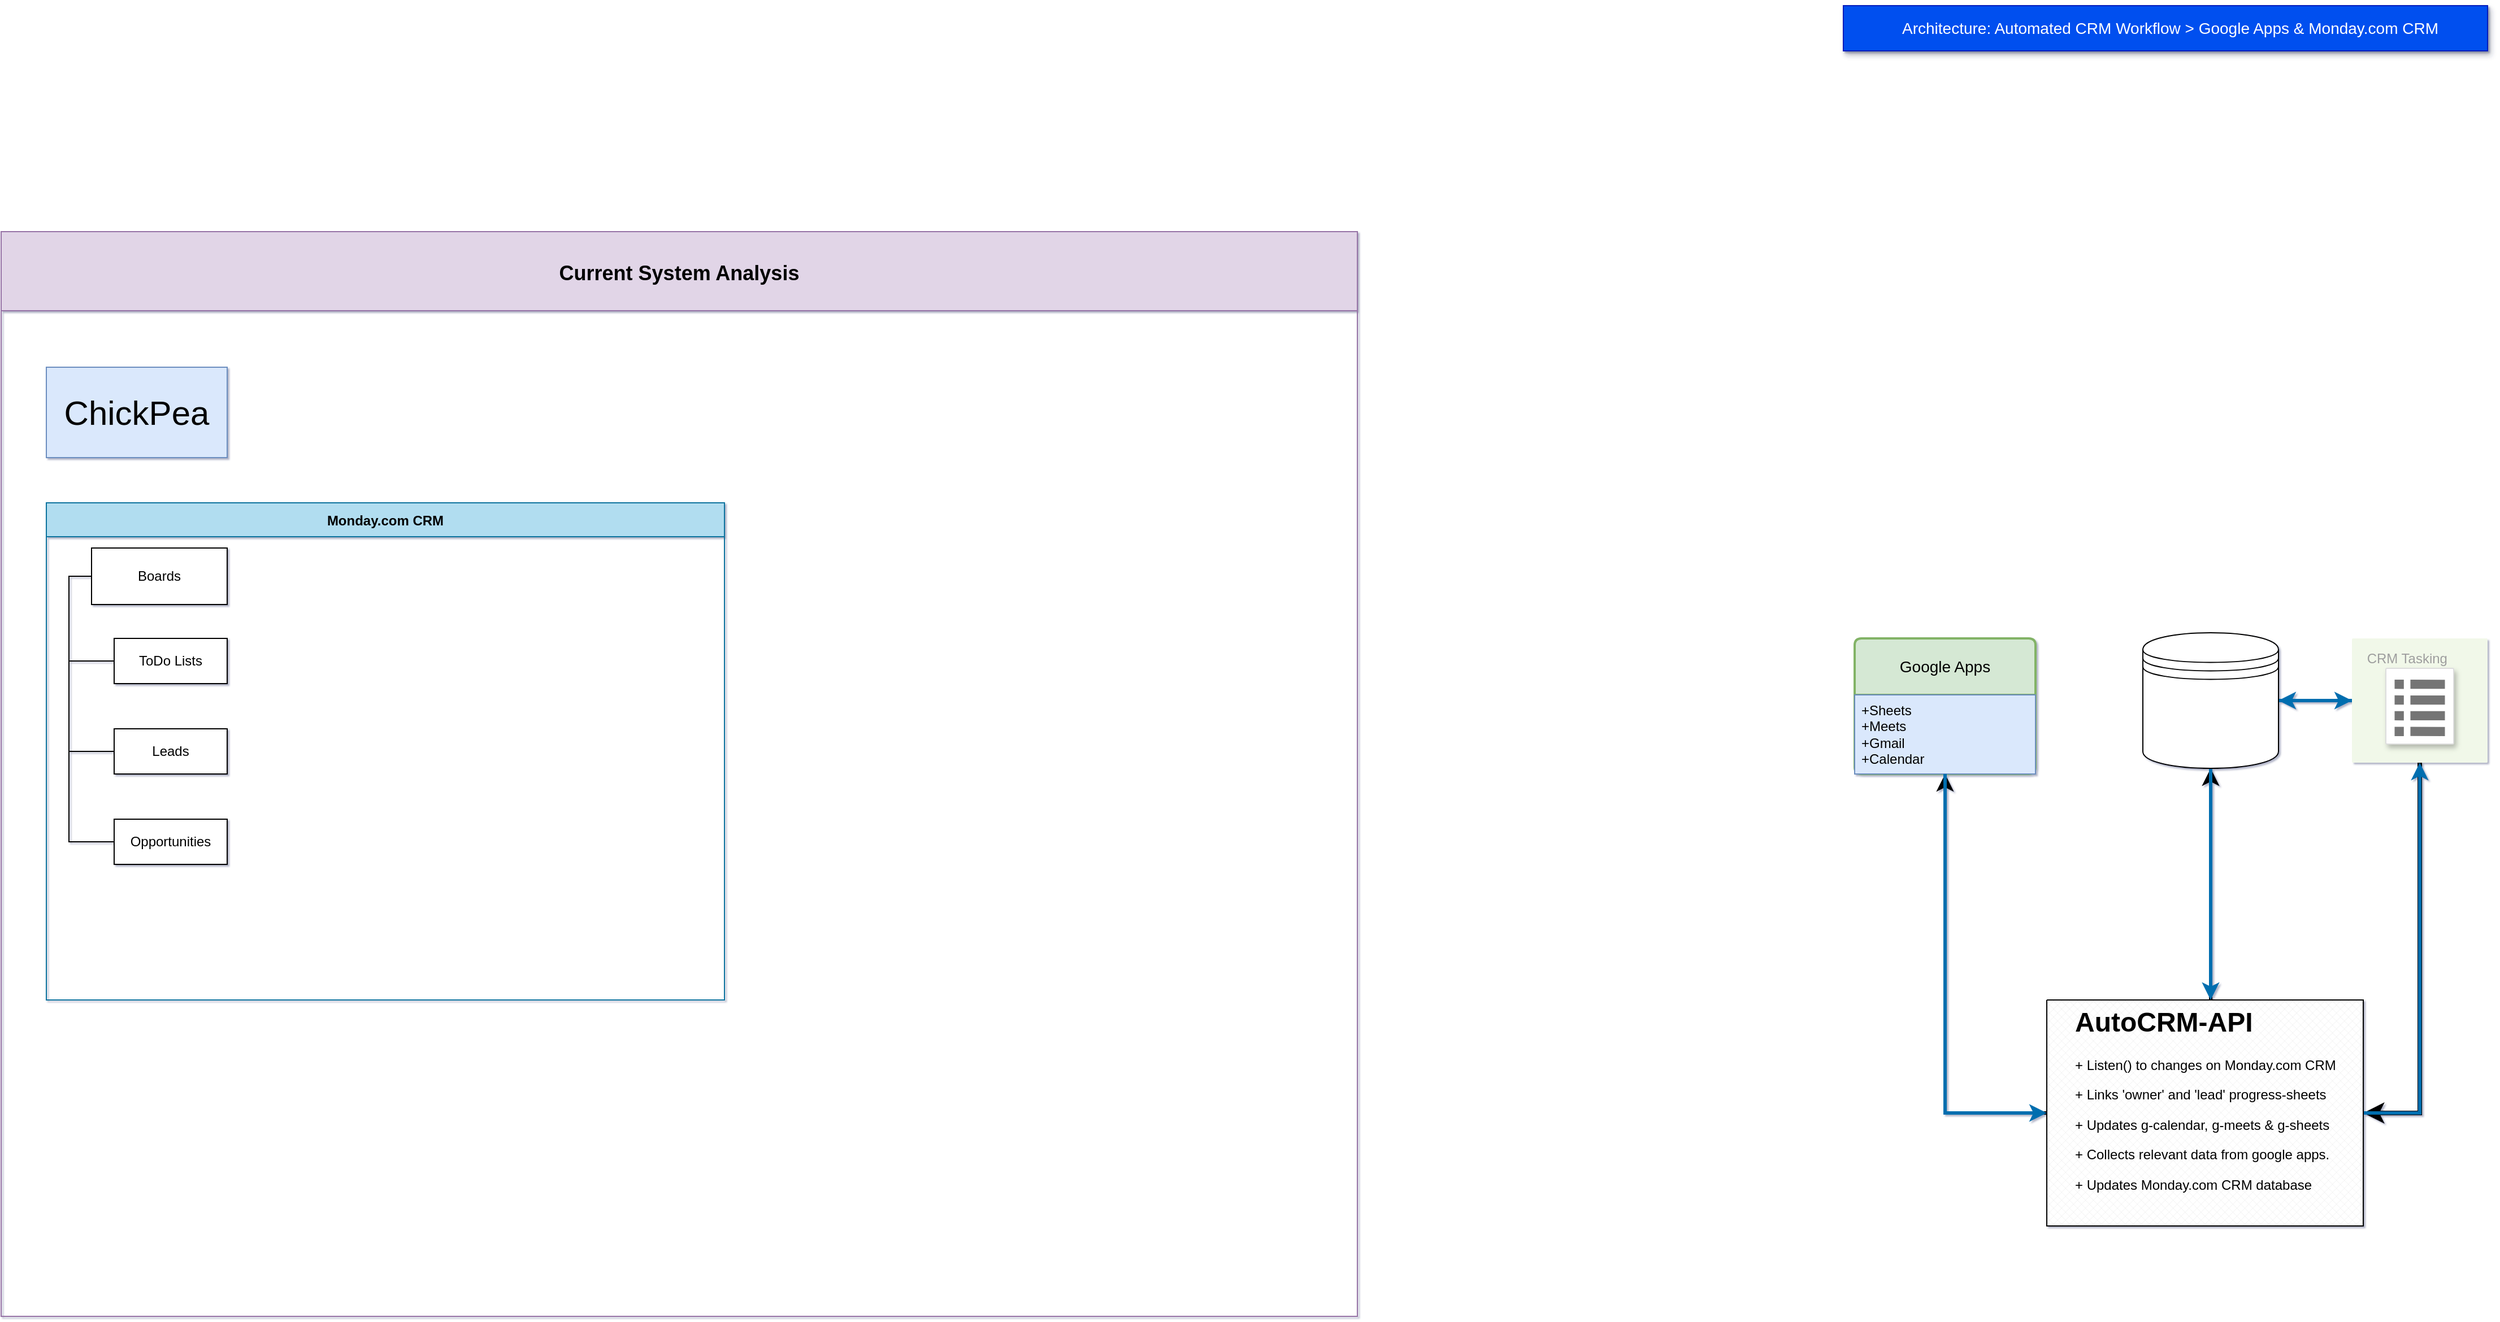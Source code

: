 <mxfile version="21.6.8" type="github">
  <diagram id="f106602c-feb2-e66a-4537-3a34d633f6aa" name="Page-1">
    <mxGraphModel dx="4750" dy="680" grid="1" gridSize="10" guides="1" tooltips="1" connect="1" arrows="1" fold="1" page="1" pageScale="1" pageWidth="3300" pageHeight="2339" background="#ffffff" math="0" shadow="1">
      <root>
        <mxCell id="0" />
        <mxCell id="1" parent="0" />
        <mxCell id="2" value="&lt;font color=&quot;#ffffff&quot;&gt;Architecture: Automated CRM Workflow &amp;gt; Google Apps &amp;amp; Monday.com CRM&lt;/font&gt;" style="fillColor=#0050ef;strokeColor=#001DBC;shadow=1;fontSize=14;align=left;spacingLeft=50;html=1;fontColor=#ffffff;" parent="1" vertex="1">
          <mxGeometry x="230" y="40" width="570" height="40" as="geometry" />
        </mxCell>
        <mxCell id="jaFNCjxHBDIDp4KI0RfO-735" style="edgeStyle=orthogonalEdgeStyle;rounded=0;orthogonalLoop=1;jettySize=auto;html=1;entryX=1;entryY=0.5;entryDx=0;entryDy=0;entryPerimeter=0;strokeWidth=4;" parent="1" source="jaFNCjxHBDIDp4KI0RfO-719" target="jaFNCjxHBDIDp4KI0RfO-730" edge="1">
          <mxGeometry relative="1" as="geometry">
            <Array as="points">
              <mxPoint x="740" y="1020" />
            </Array>
          </mxGeometry>
        </mxCell>
        <mxCell id="jaFNCjxHBDIDp4KI0RfO-743" style="edgeStyle=orthogonalEdgeStyle;rounded=0;orthogonalLoop=1;jettySize=auto;html=1;entryX=1;entryY=0.5;entryDx=0;entryDy=0;strokeWidth=3;fillColor=#1ba1e2;strokeColor=#006EAF;" parent="1" source="jaFNCjxHBDIDp4KI0RfO-719" target="jaFNCjxHBDIDp4KI0RfO-739" edge="1">
          <mxGeometry relative="1" as="geometry" />
        </mxCell>
        <mxCell id="jaFNCjxHBDIDp4KI0RfO-719" value="&amp;nbsp;CRM Tasking" style="rounded=1;absoluteArcSize=1;arcSize=2;html=1;strokeColor=none;gradientColor=none;shadow=0;dashed=0;strokeColor=none;fontSize=12;fontColor=#9E9E9E;align=left;verticalAlign=top;spacing=10;spacingTop=-4;fillColor=#F1F8E9;" parent="1" vertex="1">
          <mxGeometry x="680" y="600" width="120" height="110" as="geometry" />
        </mxCell>
        <mxCell id="jaFNCjxHBDIDp4KI0RfO-720" value="" style="strokeColor=#dddddd;fillColor=#ffffff;shadow=1;strokeWidth=1;rounded=1;absoluteArcSize=1;arcSize=2;labelPosition=center;verticalLabelPosition=middle;align=center;verticalAlign=bottom;spacingLeft=0;fontColor=#999999;fontSize=12;whiteSpace=wrap;spacingBottom=2;html=1;" parent="1" vertex="1">
          <mxGeometry x="710" y="626.5" width="60" height="67" as="geometry" />
        </mxCell>
        <mxCell id="jaFNCjxHBDIDp4KI0RfO-721" value="" style="dashed=0;connectable=0;html=1;fillColor=#757575;strokeColor=none;shape=mxgraph.gcp2.list;part=1;" parent="jaFNCjxHBDIDp4KI0RfO-720" vertex="1">
          <mxGeometry x="0.5" width="44.5" height="50" relative="1" as="geometry">
            <mxPoint x="-22.25" y="10" as="offset" />
          </mxGeometry>
        </mxCell>
        <mxCell id="jaFNCjxHBDIDp4KI0RfO-723" value="Google Apps" style="swimlane;childLayout=stackLayout;horizontal=1;startSize=50;horizontalStack=0;rounded=1;fontSize=14;fontStyle=0;strokeWidth=2;resizeParent=0;resizeLast=1;shadow=0;dashed=0;align=center;arcSize=4;whiteSpace=wrap;html=1;fillColor=#d5e8d4;strokeColor=#82b366;" parent="1" vertex="1">
          <mxGeometry x="240" y="600" width="160" height="120" as="geometry" />
        </mxCell>
        <mxCell id="jaFNCjxHBDIDp4KI0RfO-724" value="&lt;div&gt;+Sheets&lt;/div&gt;&lt;div&gt;+Meets&lt;/div&gt;&lt;div&gt;+Gmail&lt;/div&gt;&lt;div&gt;+Calendar&lt;/div&gt;&lt;div&gt;&lt;br&gt;&lt;/div&gt;" style="align=left;strokeColor=#6c8ebf;fillColor=#dae8fc;spacingLeft=4;fontSize=12;verticalAlign=top;resizable=0;rotatable=0;part=1;html=1;" parent="jaFNCjxHBDIDp4KI0RfO-723" vertex="1">
          <mxGeometry y="50" width="160" height="70" as="geometry" />
        </mxCell>
        <mxCell id="jaFNCjxHBDIDp4KI0RfO-733" style="edgeStyle=orthogonalEdgeStyle;rounded=0;orthogonalLoop=1;jettySize=auto;html=1;entryX=0.5;entryY=1;entryDx=0;entryDy=0;strokeWidth=3;fillColor=#1ba1e2;strokeColor=#006EAF;" parent="1" source="jaFNCjxHBDIDp4KI0RfO-730" target="jaFNCjxHBDIDp4KI0RfO-719" edge="1">
          <mxGeometry relative="1" as="geometry">
            <Array as="points">
              <mxPoint x="740" y="1020" />
            </Array>
          </mxGeometry>
        </mxCell>
        <mxCell id="jaFNCjxHBDIDp4KI0RfO-738" style="edgeStyle=orthogonalEdgeStyle;rounded=0;orthogonalLoop=1;jettySize=auto;html=1;entryX=0.5;entryY=1;entryDx=0;entryDy=0;strokeWidth=3;" parent="1" source="jaFNCjxHBDIDp4KI0RfO-730" target="jaFNCjxHBDIDp4KI0RfO-724" edge="1">
          <mxGeometry relative="1" as="geometry" />
        </mxCell>
        <mxCell id="jaFNCjxHBDIDp4KI0RfO-730" value="" style="verticalLabelPosition=bottom;verticalAlign=top;html=1;shape=mxgraph.basic.patternFillRect;fillStyle=diagGrid;step=5;fillStrokeWidth=0.2;fillStrokeColor=#dddddd;" parent="1" vertex="1">
          <mxGeometry x="410" y="920" width="280" height="200" as="geometry" />
        </mxCell>
        <mxCell id="jaFNCjxHBDIDp4KI0RfO-736" style="edgeStyle=orthogonalEdgeStyle;rounded=0;orthogonalLoop=1;jettySize=auto;html=1;entryX=0;entryY=0.5;entryDx=0;entryDy=0;entryPerimeter=0;strokeWidth=3;fillColor=#1ba1e2;strokeColor=#006EAF;" parent="1" source="jaFNCjxHBDIDp4KI0RfO-724" target="jaFNCjxHBDIDp4KI0RfO-730" edge="1">
          <mxGeometry relative="1" as="geometry">
            <Array as="points">
              <mxPoint x="320" y="1020" />
            </Array>
          </mxGeometry>
        </mxCell>
        <mxCell id="jaFNCjxHBDIDp4KI0RfO-740" style="edgeStyle=orthogonalEdgeStyle;rounded=0;orthogonalLoop=1;jettySize=auto;html=1;entryX=0.5;entryY=1;entryDx=0;entryDy=0;strokeWidth=3;" parent="1" source="jaFNCjxHBDIDp4KI0RfO-737" target="jaFNCjxHBDIDp4KI0RfO-739" edge="1">
          <mxGeometry relative="1" as="geometry" />
        </mxCell>
        <mxCell id="jaFNCjxHBDIDp4KI0RfO-737" value="&lt;h1&gt;AutoCRM-API&lt;/h1&gt;&lt;p&gt;+ Listen() to changes on Monday.com CRM&lt;/p&gt;&lt;p&gt;+ Links &#39;owner&#39; and &#39;lead&#39; progress-sheets&lt;/p&gt;&lt;p&gt;+ Updates g-calendar, g-meets &amp;amp; g-sheets&lt;/p&gt;&lt;p&gt;+ Collects relevant data from google apps.&lt;/p&gt;&lt;div&gt;+ Updates Monday.com CRM database&lt;br&gt;&lt;/div&gt;&lt;div&gt;&lt;br&gt;&lt;/div&gt;&lt;div&gt;&lt;br&gt;&lt;/div&gt;" style="text;html=1;strokeColor=none;fillColor=none;spacing=5;spacingTop=-20;whiteSpace=wrap;overflow=hidden;rounded=0;" parent="1" vertex="1">
          <mxGeometry x="430" y="920" width="250" height="190" as="geometry" />
        </mxCell>
        <mxCell id="jaFNCjxHBDIDp4KI0RfO-741" style="edgeStyle=orthogonalEdgeStyle;rounded=0;orthogonalLoop=1;jettySize=auto;html=1;entryX=0;entryY=0.5;entryDx=0;entryDy=0;strokeWidth=3;fillColor=#1ba1e2;strokeColor=#006EAF;" parent="1" source="jaFNCjxHBDIDp4KI0RfO-739" target="jaFNCjxHBDIDp4KI0RfO-719" edge="1">
          <mxGeometry relative="1" as="geometry" />
        </mxCell>
        <mxCell id="jaFNCjxHBDIDp4KI0RfO-744" style="edgeStyle=orthogonalEdgeStyle;rounded=0;orthogonalLoop=1;jettySize=auto;html=1;entryX=0.5;entryY=0;entryDx=0;entryDy=0;strokeWidth=3;fillColor=#1ba1e2;strokeColor=#006EAF;" parent="1" source="jaFNCjxHBDIDp4KI0RfO-739" target="jaFNCjxHBDIDp4KI0RfO-737" edge="1">
          <mxGeometry relative="1" as="geometry" />
        </mxCell>
        <mxCell id="jaFNCjxHBDIDp4KI0RfO-739" value="" style="shape=datastore;whiteSpace=wrap;html=1;" parent="1" vertex="1">
          <mxGeometry x="495" y="595" width="120" height="120" as="geometry" />
        </mxCell>
        <mxCell id="8QtS0giNclpuASFGhLsA-719" value="Current System Analysis" style="swimlane;startSize=70;fontSize=18;fillColor=#e1d5e7;strokeColor=#9673a6;" vertex="1" parent="1">
          <mxGeometry x="-1400" y="240" width="1200" height="960" as="geometry" />
        </mxCell>
        <UserObject label="&lt;font style=&quot;font-size: 30px;&quot;&gt;ChickPea&lt;/font&gt;" treeRoot="1" id="8QtS0giNclpuASFGhLsA-720">
          <mxCell style="whiteSpace=wrap;html=1;align=center;treeFolding=1;treeMoving=1;newEdgeStyle={&quot;edgeStyle&quot;:&quot;elbowEdgeStyle&quot;,&quot;startArrow&quot;:&quot;none&quot;,&quot;endArrow&quot;:&quot;none&quot;};fillColor=#dae8fc;strokeColor=#6c8ebf;" vertex="1" parent="8QtS0giNclpuASFGhLsA-719">
            <mxGeometry x="40" y="120" width="160" height="80" as="geometry" />
          </mxCell>
        </UserObject>
        <mxCell id="8QtS0giNclpuASFGhLsA-721" value="Monday.com CRM" style="swimlane;startSize=30;horizontal=1;containerType=tree;newEdgeStyle={&quot;edgeStyle&quot;:&quot;elbowEdgeStyle&quot;,&quot;startArrow&quot;:&quot;none&quot;,&quot;endArrow&quot;:&quot;none&quot;};fillColor=#b1ddf0;strokeColor=#10739e;" vertex="1" parent="1">
          <mxGeometry x="-1360" y="480" width="600" height="440" as="geometry" />
        </mxCell>
        <mxCell id="8QtS0giNclpuASFGhLsA-730" style="edgeStyle=elbowEdgeStyle;rounded=0;orthogonalLoop=1;jettySize=auto;html=1;startArrow=none;endArrow=none;entryX=0;entryY=0.5;entryDx=0;entryDy=0;exitX=0;exitY=0.5;exitDx=0;exitDy=0;" edge="1" parent="8QtS0giNclpuASFGhLsA-721" source="8QtS0giNclpuASFGhLsA-724" target="8QtS0giNclpuASFGhLsA-728">
          <mxGeometry relative="1" as="geometry">
            <mxPoint x="30" y="100" as="sourcePoint" />
            <mxPoint x="30.1" y="164.44" as="targetPoint" />
            <Array as="points">
              <mxPoint x="20" y="120" />
            </Array>
          </mxGeometry>
        </mxCell>
        <mxCell id="8QtS0giNclpuASFGhLsA-734" style="edgeStyle=elbowEdgeStyle;rounded=0;orthogonalLoop=1;jettySize=auto;html=1;startArrow=none;endArrow=none;entryX=0;entryY=0.5;entryDx=0;entryDy=0;" edge="1" parent="8QtS0giNclpuASFGhLsA-721" source="8QtS0giNclpuASFGhLsA-724" target="8QtS0giNclpuASFGhLsA-733">
          <mxGeometry relative="1" as="geometry">
            <Array as="points">
              <mxPoint x="20" y="195" />
            </Array>
          </mxGeometry>
        </mxCell>
        <UserObject label="Boards" treeRoot="1" id="8QtS0giNclpuASFGhLsA-724">
          <mxCell style="whiteSpace=wrap;html=1;align=center;treeFolding=1;treeMoving=1;newEdgeStyle={&quot;edgeStyle&quot;:&quot;elbowEdgeStyle&quot;,&quot;startArrow&quot;:&quot;none&quot;,&quot;endArrow&quot;:&quot;none&quot;};" vertex="1" parent="8QtS0giNclpuASFGhLsA-721">
            <mxGeometry x="40" y="40" width="120" height="50" as="geometry" />
          </mxCell>
        </UserObject>
        <mxCell id="8QtS0giNclpuASFGhLsA-731" style="edgeStyle=elbowEdgeStyle;rounded=0;orthogonalLoop=1;jettySize=auto;html=1;startArrow=none;endArrow=none;entryX=0;entryY=0.5;entryDx=0;entryDy=0;" edge="1" parent="8QtS0giNclpuASFGhLsA-721" source="8QtS0giNclpuASFGhLsA-727" target="8QtS0giNclpuASFGhLsA-724">
          <mxGeometry relative="1" as="geometry">
            <Array as="points">
              <mxPoint x="20" y="150" />
            </Array>
          </mxGeometry>
        </mxCell>
        <mxCell id="8QtS0giNclpuASFGhLsA-727" value="Leads" style="whiteSpace=wrap;html=1;align=center;verticalAlign=middle;treeFolding=1;treeMoving=1;newEdgeStyle={&quot;edgeStyle&quot;:&quot;elbowEdgeStyle&quot;,&quot;startArrow&quot;:&quot;none&quot;,&quot;endArrow&quot;:&quot;none&quot;};" vertex="1" parent="8QtS0giNclpuASFGhLsA-721">
          <mxGeometry x="60" y="200" width="100" height="40" as="geometry" />
        </mxCell>
        <mxCell id="8QtS0giNclpuASFGhLsA-728" value="ToDo Lists" style="whiteSpace=wrap;html=1;align=center;verticalAlign=middle;treeFolding=1;treeMoving=1;newEdgeStyle={&quot;edgeStyle&quot;:&quot;elbowEdgeStyle&quot;,&quot;startArrow&quot;:&quot;none&quot;,&quot;endArrow&quot;:&quot;none&quot;};" vertex="1" parent="8QtS0giNclpuASFGhLsA-721">
          <mxGeometry x="60" y="120" width="100" height="40" as="geometry" />
        </mxCell>
        <mxCell id="8QtS0giNclpuASFGhLsA-732" style="edgeStyle=elbowEdgeStyle;rounded=0;orthogonalLoop=1;jettySize=auto;html=1;startArrow=none;endArrow=none;exitX=0.5;exitY=1;exitDx=0;exitDy=0;" edge="1" parent="8QtS0giNclpuASFGhLsA-721" source="8QtS0giNclpuASFGhLsA-727" target="8QtS0giNclpuASFGhLsA-727">
          <mxGeometry relative="1" as="geometry" />
        </mxCell>
        <mxCell id="8QtS0giNclpuASFGhLsA-733" value="Opportunities" style="whiteSpace=wrap;html=1;align=center;verticalAlign=middle;treeFolding=1;treeMoving=1;newEdgeStyle={&quot;edgeStyle&quot;:&quot;elbowEdgeStyle&quot;,&quot;startArrow&quot;:&quot;none&quot;,&quot;endArrow&quot;:&quot;none&quot;};" vertex="1" parent="8QtS0giNclpuASFGhLsA-721">
          <mxGeometry x="60" y="280" width="100" height="40" as="geometry" />
        </mxCell>
      </root>
    </mxGraphModel>
  </diagram>
</mxfile>
